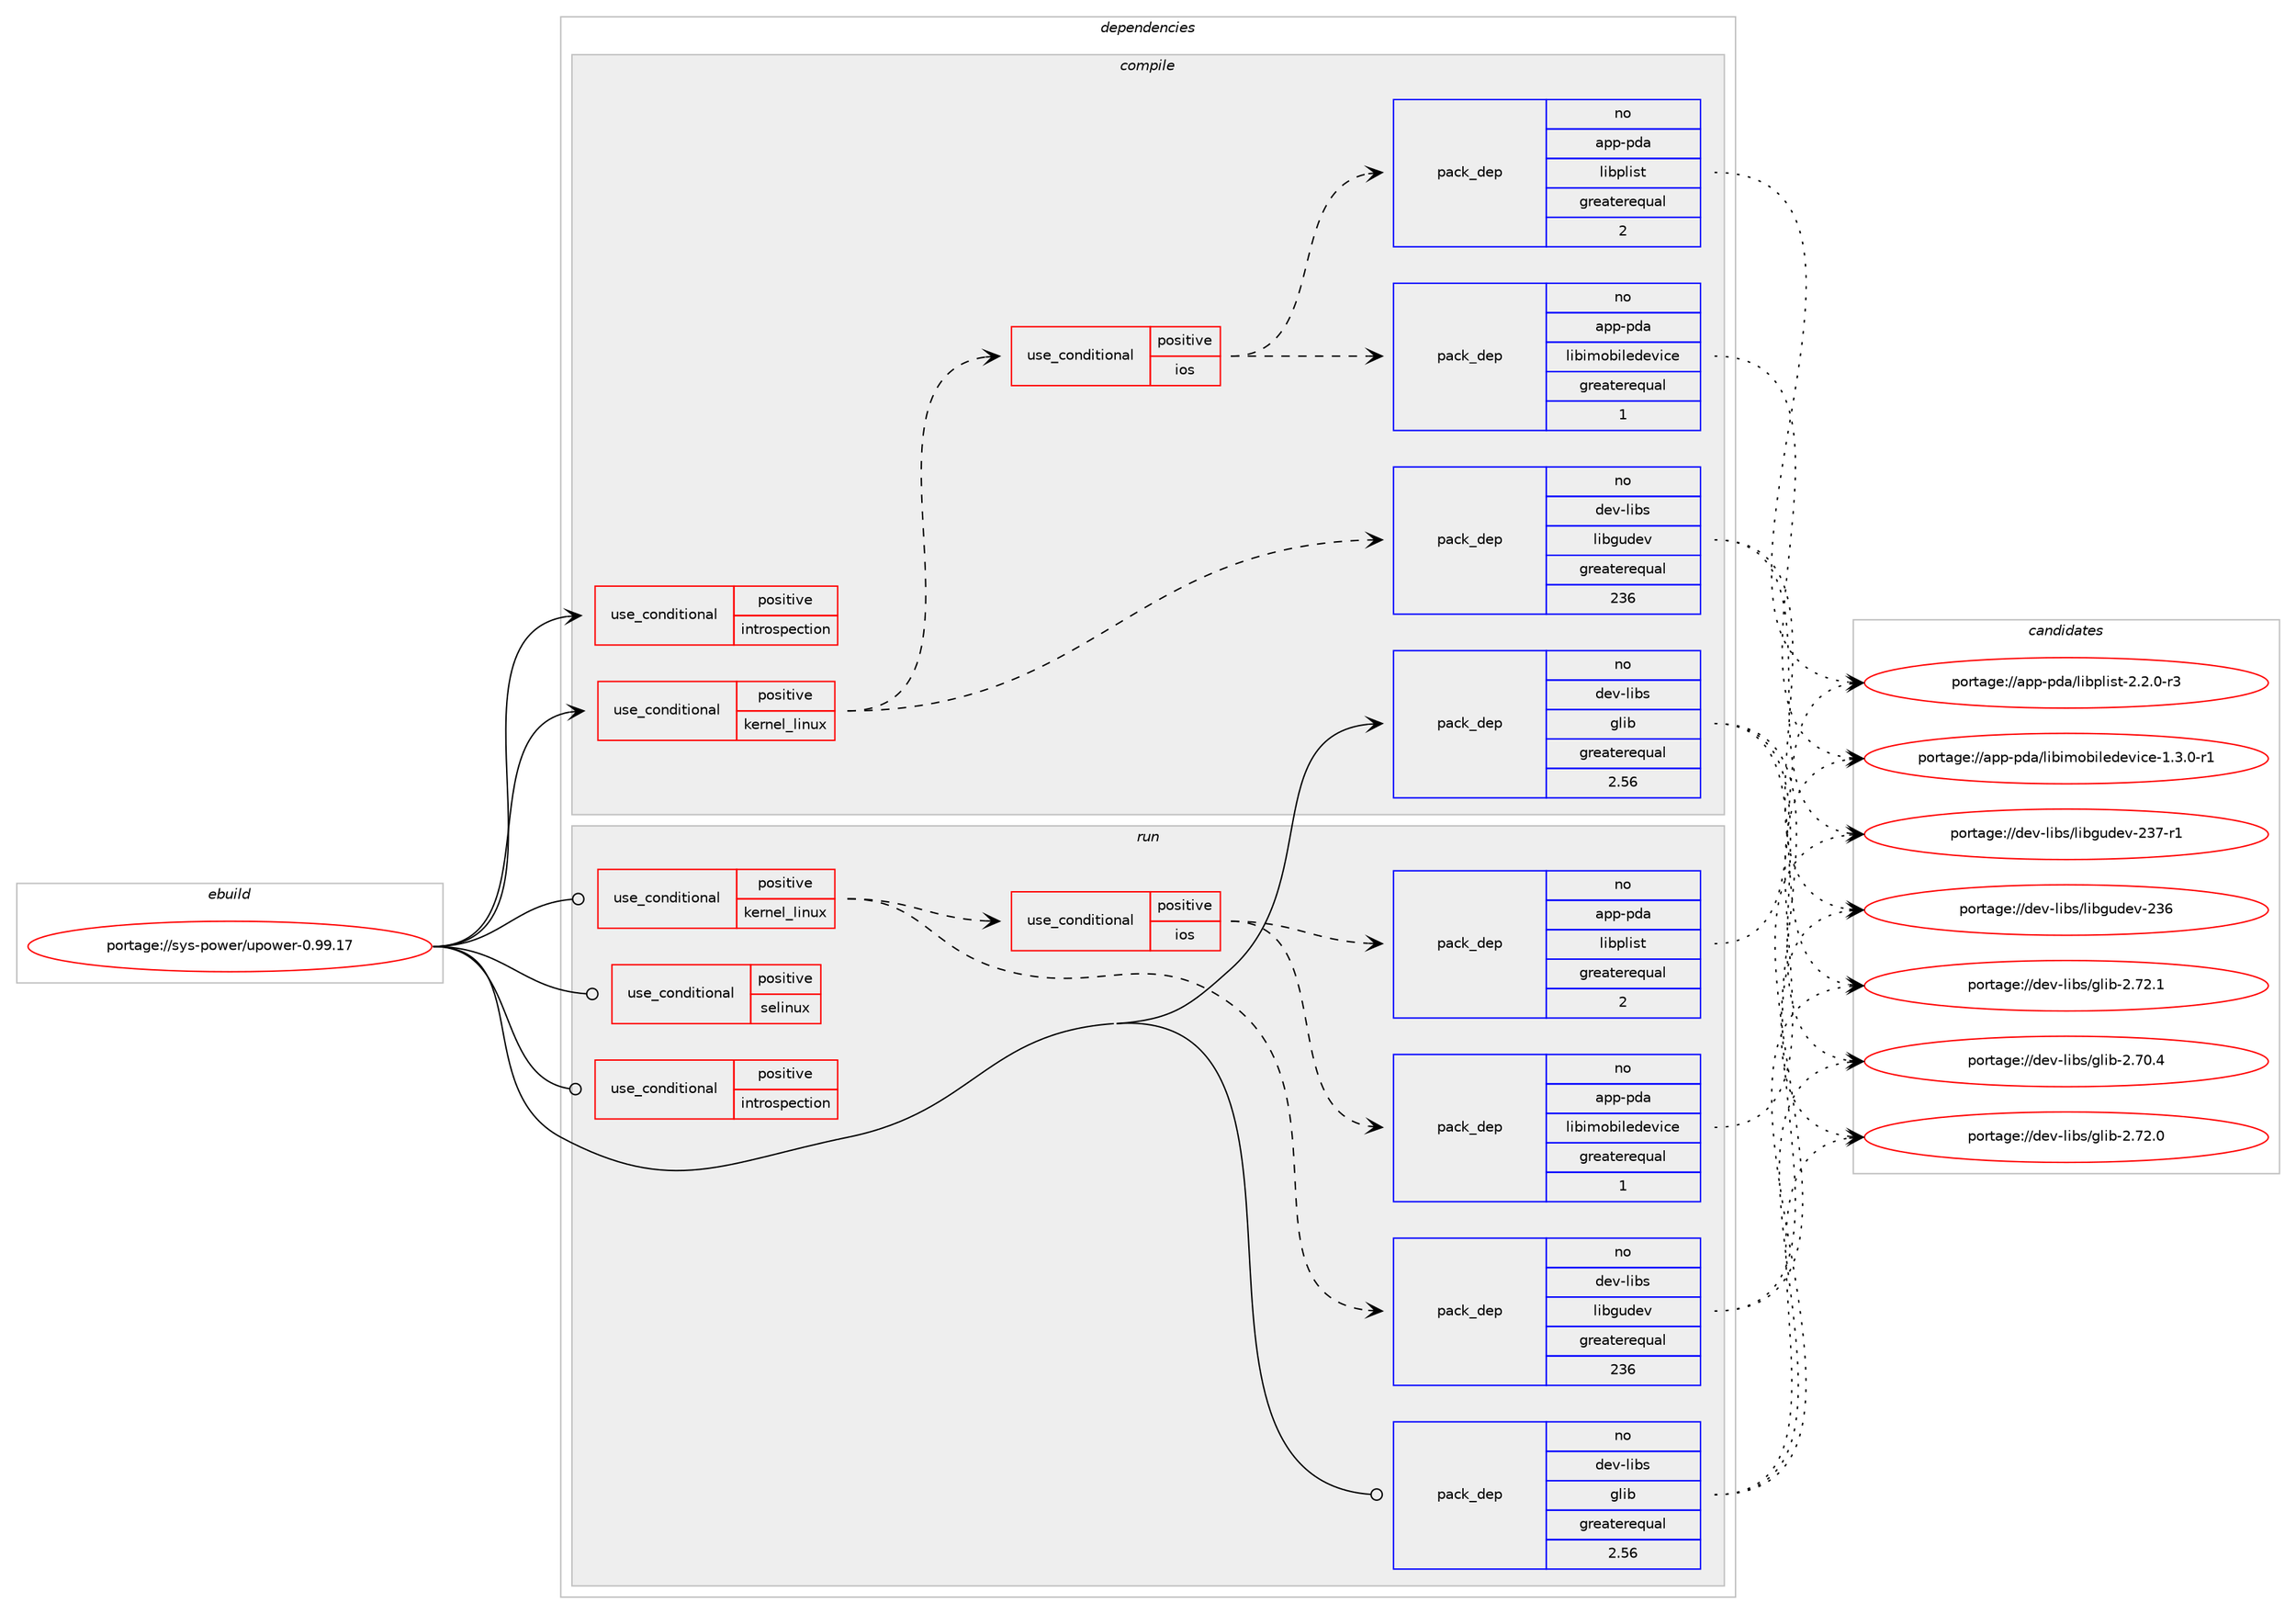 digraph prolog {

# *************
# Graph options
# *************

newrank=true;
concentrate=true;
compound=true;
graph [rankdir=LR,fontname=Helvetica,fontsize=10,ranksep=1.5];#, ranksep=2.5, nodesep=0.2];
edge  [arrowhead=vee];
node  [fontname=Helvetica,fontsize=10];

# **********
# The ebuild
# **********

subgraph cluster_leftcol {
color=gray;
rank=same;
label=<<i>ebuild</i>>;
id [label="portage://sys-power/upower-0.99.17", color=red, width=4, href="../sys-power/upower-0.99.17.svg"];
}

# ****************
# The dependencies
# ****************

subgraph cluster_midcol {
color=gray;
label=<<i>dependencies</i>>;
subgraph cluster_compile {
fillcolor="#eeeeee";
style=filled;
label=<<i>compile</i>>;
subgraph cond560 {
dependency1805 [label=<<TABLE BORDER="0" CELLBORDER="1" CELLSPACING="0" CELLPADDING="4"><TR><TD ROWSPAN="3" CELLPADDING="10">use_conditional</TD></TR><TR><TD>positive</TD></TR><TR><TD>introspection</TD></TR></TABLE>>, shape=none, color=red];
# *** BEGIN UNKNOWN DEPENDENCY TYPE (TODO) ***
# dependency1805 -> package_dependency(portage://sys-power/upower-0.99.17,install,no,dev-libs,gobject-introspection,none,[,,],any_same_slot,[])
# *** END UNKNOWN DEPENDENCY TYPE (TODO) ***

}
id:e -> dependency1805:w [weight=20,style="solid",arrowhead="vee"];
subgraph cond561 {
dependency1806 [label=<<TABLE BORDER="0" CELLBORDER="1" CELLSPACING="0" CELLPADDING="4"><TR><TD ROWSPAN="3" CELLPADDING="10">use_conditional</TD></TR><TR><TD>positive</TD></TR><TR><TD>kernel_linux</TD></TR></TABLE>>, shape=none, color=red];
subgraph pack1242 {
dependency1807 [label=<<TABLE BORDER="0" CELLBORDER="1" CELLSPACING="0" CELLPADDING="4" WIDTH="220"><TR><TD ROWSPAN="6" CELLPADDING="30">pack_dep</TD></TR><TR><TD WIDTH="110">no</TD></TR><TR><TD>dev-libs</TD></TR><TR><TD>libgudev</TD></TR><TR><TD>greaterequal</TD></TR><TR><TD>236</TD></TR></TABLE>>, shape=none, color=blue];
}
dependency1806:e -> dependency1807:w [weight=20,style="dashed",arrowhead="vee"];
# *** BEGIN UNKNOWN DEPENDENCY TYPE (TODO) ***
# dependency1806 -> package_dependency(portage://sys-power/upower-0.99.17,install,no,virtual,udev,none,[,,],[],[])
# *** END UNKNOWN DEPENDENCY TYPE (TODO) ***

subgraph cond562 {
dependency1808 [label=<<TABLE BORDER="0" CELLBORDER="1" CELLSPACING="0" CELLPADDING="4"><TR><TD ROWSPAN="3" CELLPADDING="10">use_conditional</TD></TR><TR><TD>positive</TD></TR><TR><TD>ios</TD></TR></TABLE>>, shape=none, color=red];
subgraph pack1243 {
dependency1809 [label=<<TABLE BORDER="0" CELLBORDER="1" CELLSPACING="0" CELLPADDING="4" WIDTH="220"><TR><TD ROWSPAN="6" CELLPADDING="30">pack_dep</TD></TR><TR><TD WIDTH="110">no</TD></TR><TR><TD>app-pda</TD></TR><TR><TD>libimobiledevice</TD></TR><TR><TD>greaterequal</TD></TR><TR><TD>1</TD></TR></TABLE>>, shape=none, color=blue];
}
dependency1808:e -> dependency1809:w [weight=20,style="dashed",arrowhead="vee"];
subgraph pack1244 {
dependency1810 [label=<<TABLE BORDER="0" CELLBORDER="1" CELLSPACING="0" CELLPADDING="4" WIDTH="220"><TR><TD ROWSPAN="6" CELLPADDING="30">pack_dep</TD></TR><TR><TD WIDTH="110">no</TD></TR><TR><TD>app-pda</TD></TR><TR><TD>libplist</TD></TR><TR><TD>greaterequal</TD></TR><TR><TD>2</TD></TR></TABLE>>, shape=none, color=blue];
}
dependency1808:e -> dependency1810:w [weight=20,style="dashed",arrowhead="vee"];
}
dependency1806:e -> dependency1808:w [weight=20,style="dashed",arrowhead="vee"];
}
id:e -> dependency1806:w [weight=20,style="solid",arrowhead="vee"];
subgraph pack1245 {
dependency1811 [label=<<TABLE BORDER="0" CELLBORDER="1" CELLSPACING="0" CELLPADDING="4" WIDTH="220"><TR><TD ROWSPAN="6" CELLPADDING="30">pack_dep</TD></TR><TR><TD WIDTH="110">no</TD></TR><TR><TD>dev-libs</TD></TR><TR><TD>glib</TD></TR><TR><TD>greaterequal</TD></TR><TR><TD>2.56</TD></TR></TABLE>>, shape=none, color=blue];
}
id:e -> dependency1811:w [weight=20,style="solid",arrowhead="vee"];
# *** BEGIN UNKNOWN DEPENDENCY TYPE (TODO) ***
# id -> package_dependency(portage://sys-power/upower-0.99.17,install,no,sys-apps,dbus,none,[,,],any_same_slot,[])
# *** END UNKNOWN DEPENDENCY TYPE (TODO) ***

}
subgraph cluster_compileandrun {
fillcolor="#eeeeee";
style=filled;
label=<<i>compile and run</i>>;
}
subgraph cluster_run {
fillcolor="#eeeeee";
style=filled;
label=<<i>run</i>>;
subgraph cond563 {
dependency1812 [label=<<TABLE BORDER="0" CELLBORDER="1" CELLSPACING="0" CELLPADDING="4"><TR><TD ROWSPAN="3" CELLPADDING="10">use_conditional</TD></TR><TR><TD>positive</TD></TR><TR><TD>introspection</TD></TR></TABLE>>, shape=none, color=red];
# *** BEGIN UNKNOWN DEPENDENCY TYPE (TODO) ***
# dependency1812 -> package_dependency(portage://sys-power/upower-0.99.17,run,no,dev-libs,gobject-introspection,none,[,,],any_same_slot,[])
# *** END UNKNOWN DEPENDENCY TYPE (TODO) ***

}
id:e -> dependency1812:w [weight=20,style="solid",arrowhead="odot"];
subgraph cond564 {
dependency1813 [label=<<TABLE BORDER="0" CELLBORDER="1" CELLSPACING="0" CELLPADDING="4"><TR><TD ROWSPAN="3" CELLPADDING="10">use_conditional</TD></TR><TR><TD>positive</TD></TR><TR><TD>kernel_linux</TD></TR></TABLE>>, shape=none, color=red];
subgraph pack1246 {
dependency1814 [label=<<TABLE BORDER="0" CELLBORDER="1" CELLSPACING="0" CELLPADDING="4" WIDTH="220"><TR><TD ROWSPAN="6" CELLPADDING="30">pack_dep</TD></TR><TR><TD WIDTH="110">no</TD></TR><TR><TD>dev-libs</TD></TR><TR><TD>libgudev</TD></TR><TR><TD>greaterequal</TD></TR><TR><TD>236</TD></TR></TABLE>>, shape=none, color=blue];
}
dependency1813:e -> dependency1814:w [weight=20,style="dashed",arrowhead="vee"];
# *** BEGIN UNKNOWN DEPENDENCY TYPE (TODO) ***
# dependency1813 -> package_dependency(portage://sys-power/upower-0.99.17,run,no,virtual,udev,none,[,,],[],[])
# *** END UNKNOWN DEPENDENCY TYPE (TODO) ***

subgraph cond565 {
dependency1815 [label=<<TABLE BORDER="0" CELLBORDER="1" CELLSPACING="0" CELLPADDING="4"><TR><TD ROWSPAN="3" CELLPADDING="10">use_conditional</TD></TR><TR><TD>positive</TD></TR><TR><TD>ios</TD></TR></TABLE>>, shape=none, color=red];
subgraph pack1247 {
dependency1816 [label=<<TABLE BORDER="0" CELLBORDER="1" CELLSPACING="0" CELLPADDING="4" WIDTH="220"><TR><TD ROWSPAN="6" CELLPADDING="30">pack_dep</TD></TR><TR><TD WIDTH="110">no</TD></TR><TR><TD>app-pda</TD></TR><TR><TD>libimobiledevice</TD></TR><TR><TD>greaterequal</TD></TR><TR><TD>1</TD></TR></TABLE>>, shape=none, color=blue];
}
dependency1815:e -> dependency1816:w [weight=20,style="dashed",arrowhead="vee"];
subgraph pack1248 {
dependency1817 [label=<<TABLE BORDER="0" CELLBORDER="1" CELLSPACING="0" CELLPADDING="4" WIDTH="220"><TR><TD ROWSPAN="6" CELLPADDING="30">pack_dep</TD></TR><TR><TD WIDTH="110">no</TD></TR><TR><TD>app-pda</TD></TR><TR><TD>libplist</TD></TR><TR><TD>greaterequal</TD></TR><TR><TD>2</TD></TR></TABLE>>, shape=none, color=blue];
}
dependency1815:e -> dependency1817:w [weight=20,style="dashed",arrowhead="vee"];
}
dependency1813:e -> dependency1815:w [weight=20,style="dashed",arrowhead="vee"];
}
id:e -> dependency1813:w [weight=20,style="solid",arrowhead="odot"];
subgraph cond566 {
dependency1818 [label=<<TABLE BORDER="0" CELLBORDER="1" CELLSPACING="0" CELLPADDING="4"><TR><TD ROWSPAN="3" CELLPADDING="10">use_conditional</TD></TR><TR><TD>positive</TD></TR><TR><TD>selinux</TD></TR></TABLE>>, shape=none, color=red];
# *** BEGIN UNKNOWN DEPENDENCY TYPE (TODO) ***
# dependency1818 -> package_dependency(portage://sys-power/upower-0.99.17,run,no,sec-policy,selinux-devicekit,none,[,,],[],[])
# *** END UNKNOWN DEPENDENCY TYPE (TODO) ***

}
id:e -> dependency1818:w [weight=20,style="solid",arrowhead="odot"];
subgraph pack1249 {
dependency1819 [label=<<TABLE BORDER="0" CELLBORDER="1" CELLSPACING="0" CELLPADDING="4" WIDTH="220"><TR><TD ROWSPAN="6" CELLPADDING="30">pack_dep</TD></TR><TR><TD WIDTH="110">no</TD></TR><TR><TD>dev-libs</TD></TR><TR><TD>glib</TD></TR><TR><TD>greaterequal</TD></TR><TR><TD>2.56</TD></TR></TABLE>>, shape=none, color=blue];
}
id:e -> dependency1819:w [weight=20,style="solid",arrowhead="odot"];
# *** BEGIN UNKNOWN DEPENDENCY TYPE (TODO) ***
# id -> package_dependency(portage://sys-power/upower-0.99.17,run,no,sys-apps,dbus,none,[,,],any_same_slot,[])
# *** END UNKNOWN DEPENDENCY TYPE (TODO) ***

}
}

# **************
# The candidates
# **************

subgraph cluster_choices {
rank=same;
color=gray;
label=<<i>candidates</i>>;

subgraph choice1242 {
color=black;
nodesep=1;
choice1001011184510810598115471081059810311710010111845505154 [label="portage://dev-libs/libgudev-236", color=red, width=4,href="../dev-libs/libgudev-236.svg"];
choice10010111845108105981154710810598103117100101118455051554511449 [label="portage://dev-libs/libgudev-237-r1", color=red, width=4,href="../dev-libs/libgudev-237-r1.svg"];
dependency1807:e -> choice1001011184510810598115471081059810311710010111845505154:w [style=dotted,weight="100"];
dependency1807:e -> choice10010111845108105981154710810598103117100101118455051554511449:w [style=dotted,weight="100"];
}
subgraph choice1243 {
color=black;
nodesep=1;
choice971121124511210097471081059810510911198105108101100101118105991014549465146484511449 [label="portage://app-pda/libimobiledevice-1.3.0-r1", color=red, width=4,href="../app-pda/libimobiledevice-1.3.0-r1.svg"];
dependency1809:e -> choice971121124511210097471081059810510911198105108101100101118105991014549465146484511449:w [style=dotted,weight="100"];
}
subgraph choice1244 {
color=black;
nodesep=1;
choice97112112451121009747108105981121081051151164550465046484511451 [label="portage://app-pda/libplist-2.2.0-r3", color=red, width=4,href="../app-pda/libplist-2.2.0-r3.svg"];
dependency1810:e -> choice97112112451121009747108105981121081051151164550465046484511451:w [style=dotted,weight="100"];
}
subgraph choice1245 {
color=black;
nodesep=1;
choice1001011184510810598115471031081059845504655484652 [label="portage://dev-libs/glib-2.70.4", color=red, width=4,href="../dev-libs/glib-2.70.4.svg"];
choice1001011184510810598115471031081059845504655504648 [label="portage://dev-libs/glib-2.72.0", color=red, width=4,href="../dev-libs/glib-2.72.0.svg"];
choice1001011184510810598115471031081059845504655504649 [label="portage://dev-libs/glib-2.72.1", color=red, width=4,href="../dev-libs/glib-2.72.1.svg"];
dependency1811:e -> choice1001011184510810598115471031081059845504655484652:w [style=dotted,weight="100"];
dependency1811:e -> choice1001011184510810598115471031081059845504655504648:w [style=dotted,weight="100"];
dependency1811:e -> choice1001011184510810598115471031081059845504655504649:w [style=dotted,weight="100"];
}
subgraph choice1246 {
color=black;
nodesep=1;
choice1001011184510810598115471081059810311710010111845505154 [label="portage://dev-libs/libgudev-236", color=red, width=4,href="../dev-libs/libgudev-236.svg"];
choice10010111845108105981154710810598103117100101118455051554511449 [label="portage://dev-libs/libgudev-237-r1", color=red, width=4,href="../dev-libs/libgudev-237-r1.svg"];
dependency1814:e -> choice1001011184510810598115471081059810311710010111845505154:w [style=dotted,weight="100"];
dependency1814:e -> choice10010111845108105981154710810598103117100101118455051554511449:w [style=dotted,weight="100"];
}
subgraph choice1247 {
color=black;
nodesep=1;
choice971121124511210097471081059810510911198105108101100101118105991014549465146484511449 [label="portage://app-pda/libimobiledevice-1.3.0-r1", color=red, width=4,href="../app-pda/libimobiledevice-1.3.0-r1.svg"];
dependency1816:e -> choice971121124511210097471081059810510911198105108101100101118105991014549465146484511449:w [style=dotted,weight="100"];
}
subgraph choice1248 {
color=black;
nodesep=1;
choice97112112451121009747108105981121081051151164550465046484511451 [label="portage://app-pda/libplist-2.2.0-r3", color=red, width=4,href="../app-pda/libplist-2.2.0-r3.svg"];
dependency1817:e -> choice97112112451121009747108105981121081051151164550465046484511451:w [style=dotted,weight="100"];
}
subgraph choice1249 {
color=black;
nodesep=1;
choice1001011184510810598115471031081059845504655484652 [label="portage://dev-libs/glib-2.70.4", color=red, width=4,href="../dev-libs/glib-2.70.4.svg"];
choice1001011184510810598115471031081059845504655504648 [label="portage://dev-libs/glib-2.72.0", color=red, width=4,href="../dev-libs/glib-2.72.0.svg"];
choice1001011184510810598115471031081059845504655504649 [label="portage://dev-libs/glib-2.72.1", color=red, width=4,href="../dev-libs/glib-2.72.1.svg"];
dependency1819:e -> choice1001011184510810598115471031081059845504655484652:w [style=dotted,weight="100"];
dependency1819:e -> choice1001011184510810598115471031081059845504655504648:w [style=dotted,weight="100"];
dependency1819:e -> choice1001011184510810598115471031081059845504655504649:w [style=dotted,weight="100"];
}
}

}
